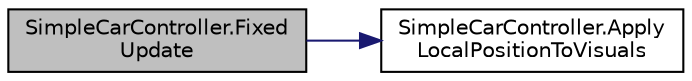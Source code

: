 digraph "SimpleCarController.FixedUpdate"
{
 // LATEX_PDF_SIZE
  edge [fontname="Helvetica",fontsize="10",labelfontname="Helvetica",labelfontsize="10"];
  node [fontname="Helvetica",fontsize="10",shape=record];
  rankdir="LR";
  Node1 [label="SimpleCarController.Fixed\lUpdate",height=0.2,width=0.4,color="black", fillcolor="grey75", style="filled", fontcolor="black",tooltip=" "];
  Node1 -> Node2 [color="midnightblue",fontsize="10",style="solid",fontname="Helvetica"];
  Node2 [label="SimpleCarController.Apply\lLocalPositionToVisuals",height=0.2,width=0.4,color="black", fillcolor="white", style="filled",URL="$class_simple_car_controller.html#a87c55ba098e534464d6dff68301c66a6",tooltip=" "];
}
